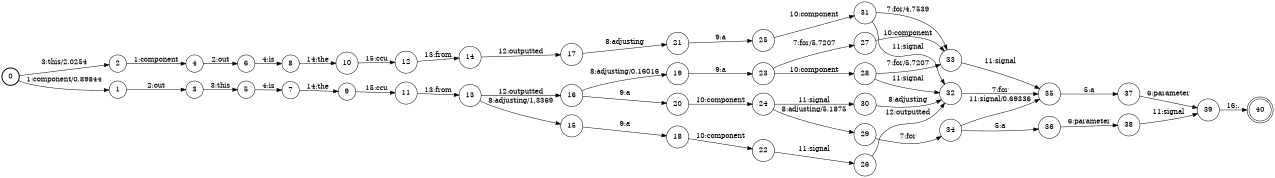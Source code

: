 digraph FST {
rankdir = LR;
size = "8.5,11";
label = "";
center = 1;
orientation = Portrait;
ranksep = "0.4";
nodesep = "0.25";
0 [label = "0", shape = circle, style = bold, fontsize = 14]
	0 -> 1 [label = "1:component/0.89844", fontsize = 14];
	0 -> 2 [label = "3:this/2.0254", fontsize = 14];
1 [label = "1", shape = circle, style = solid, fontsize = 14]
	1 -> 3 [label = "2:out", fontsize = 14];
2 [label = "2", shape = circle, style = solid, fontsize = 14]
	2 -> 4 [label = "1:component", fontsize = 14];
3 [label = "3", shape = circle, style = solid, fontsize = 14]
	3 -> 5 [label = "3:this", fontsize = 14];
4 [label = "4", shape = circle, style = solid, fontsize = 14]
	4 -> 6 [label = "2:out", fontsize = 14];
5 [label = "5", shape = circle, style = solid, fontsize = 14]
	5 -> 7 [label = "4:is", fontsize = 14];
6 [label = "6", shape = circle, style = solid, fontsize = 14]
	6 -> 8 [label = "4:is", fontsize = 14];
7 [label = "7", shape = circle, style = solid, fontsize = 14]
	7 -> 9 [label = "14:the", fontsize = 14];
8 [label = "8", shape = circle, style = solid, fontsize = 14]
	8 -> 10 [label = "14:the", fontsize = 14];
9 [label = "9", shape = circle, style = solid, fontsize = 14]
	9 -> 11 [label = "15:ccu", fontsize = 14];
10 [label = "10", shape = circle, style = solid, fontsize = 14]
	10 -> 12 [label = "15:ccu", fontsize = 14];
11 [label = "11", shape = circle, style = solid, fontsize = 14]
	11 -> 13 [label = "13:from", fontsize = 14];
12 [label = "12", shape = circle, style = solid, fontsize = 14]
	12 -> 14 [label = "13:from", fontsize = 14];
13 [label = "13", shape = circle, style = solid, fontsize = 14]
	13 -> 15 [label = "8:adjusting/1.3369", fontsize = 14];
	13 -> 16 [label = "12:outputted", fontsize = 14];
14 [label = "14", shape = circle, style = solid, fontsize = 14]
	14 -> 17 [label = "12:outputted", fontsize = 14];
15 [label = "15", shape = circle, style = solid, fontsize = 14]
	15 -> 18 [label = "9:a", fontsize = 14];
16 [label = "16", shape = circle, style = solid, fontsize = 14]
	16 -> 19 [label = "8:adjusting/0.16016", fontsize = 14];
	16 -> 20 [label = "9:a", fontsize = 14];
17 [label = "17", shape = circle, style = solid, fontsize = 14]
	17 -> 21 [label = "8:adjusting", fontsize = 14];
18 [label = "18", shape = circle, style = solid, fontsize = 14]
	18 -> 22 [label = "10:component", fontsize = 14];
19 [label = "19", shape = circle, style = solid, fontsize = 14]
	19 -> 23 [label = "9:a", fontsize = 14];
20 [label = "20", shape = circle, style = solid, fontsize = 14]
	20 -> 24 [label = "10:component", fontsize = 14];
21 [label = "21", shape = circle, style = solid, fontsize = 14]
	21 -> 25 [label = "9:a", fontsize = 14];
22 [label = "22", shape = circle, style = solid, fontsize = 14]
	22 -> 26 [label = "11:signal", fontsize = 14];
23 [label = "23", shape = circle, style = solid, fontsize = 14]
	23 -> 28 [label = "10:component", fontsize = 14];
	23 -> 27 [label = "7:for/5.7207", fontsize = 14];
24 [label = "24", shape = circle, style = solid, fontsize = 14]
	24 -> 29 [label = "8:adjusting/5.1875", fontsize = 14];
	24 -> 30 [label = "11:signal", fontsize = 14];
25 [label = "25", shape = circle, style = solid, fontsize = 14]
	25 -> 31 [label = "10:component", fontsize = 14];
26 [label = "26", shape = circle, style = solid, fontsize = 14]
	26 -> 32 [label = "12:outputted", fontsize = 14];
27 [label = "27", shape = circle, style = solid, fontsize = 14]
	27 -> 33 [label = "10:component", fontsize = 14];
28 [label = "28", shape = circle, style = solid, fontsize = 14]
	28 -> 33 [label = "7:for/5.7207", fontsize = 14];
	28 -> 32 [label = "11:signal", fontsize = 14];
29 [label = "29", shape = circle, style = solid, fontsize = 14]
	29 -> 34 [label = "7:for", fontsize = 14];
30 [label = "30", shape = circle, style = solid, fontsize = 14]
	30 -> 32 [label = "8:adjusting", fontsize = 14];
31 [label = "31", shape = circle, style = solid, fontsize = 14]
	31 -> 33 [label = "7:for/4.7539", fontsize = 14];
	31 -> 32 [label = "11:signal", fontsize = 14];
32 [label = "32", shape = circle, style = solid, fontsize = 14]
	32 -> 35 [label = "7:for", fontsize = 14];
33 [label = "33", shape = circle, style = solid, fontsize = 14]
	33 -> 35 [label = "11:signal", fontsize = 14];
34 [label = "34", shape = circle, style = solid, fontsize = 14]
	34 -> 36 [label = "5:a", fontsize = 14];
	34 -> 35 [label = "11:signal/0.69336", fontsize = 14];
35 [label = "35", shape = circle, style = solid, fontsize = 14]
	35 -> 37 [label = "5:a", fontsize = 14];
36 [label = "36", shape = circle, style = solid, fontsize = 14]
	36 -> 38 [label = "6:parameter", fontsize = 14];
37 [label = "37", shape = circle, style = solid, fontsize = 14]
	37 -> 39 [label = "6:parameter", fontsize = 14];
38 [label = "38", shape = circle, style = solid, fontsize = 14]
	38 -> 39 [label = "11:signal", fontsize = 14];
39 [label = "39", shape = circle, style = solid, fontsize = 14]
	39 -> 40 [label = "16:.", fontsize = 14];
40 [label = "40", shape = doublecircle, style = solid, fontsize = 14]
}
